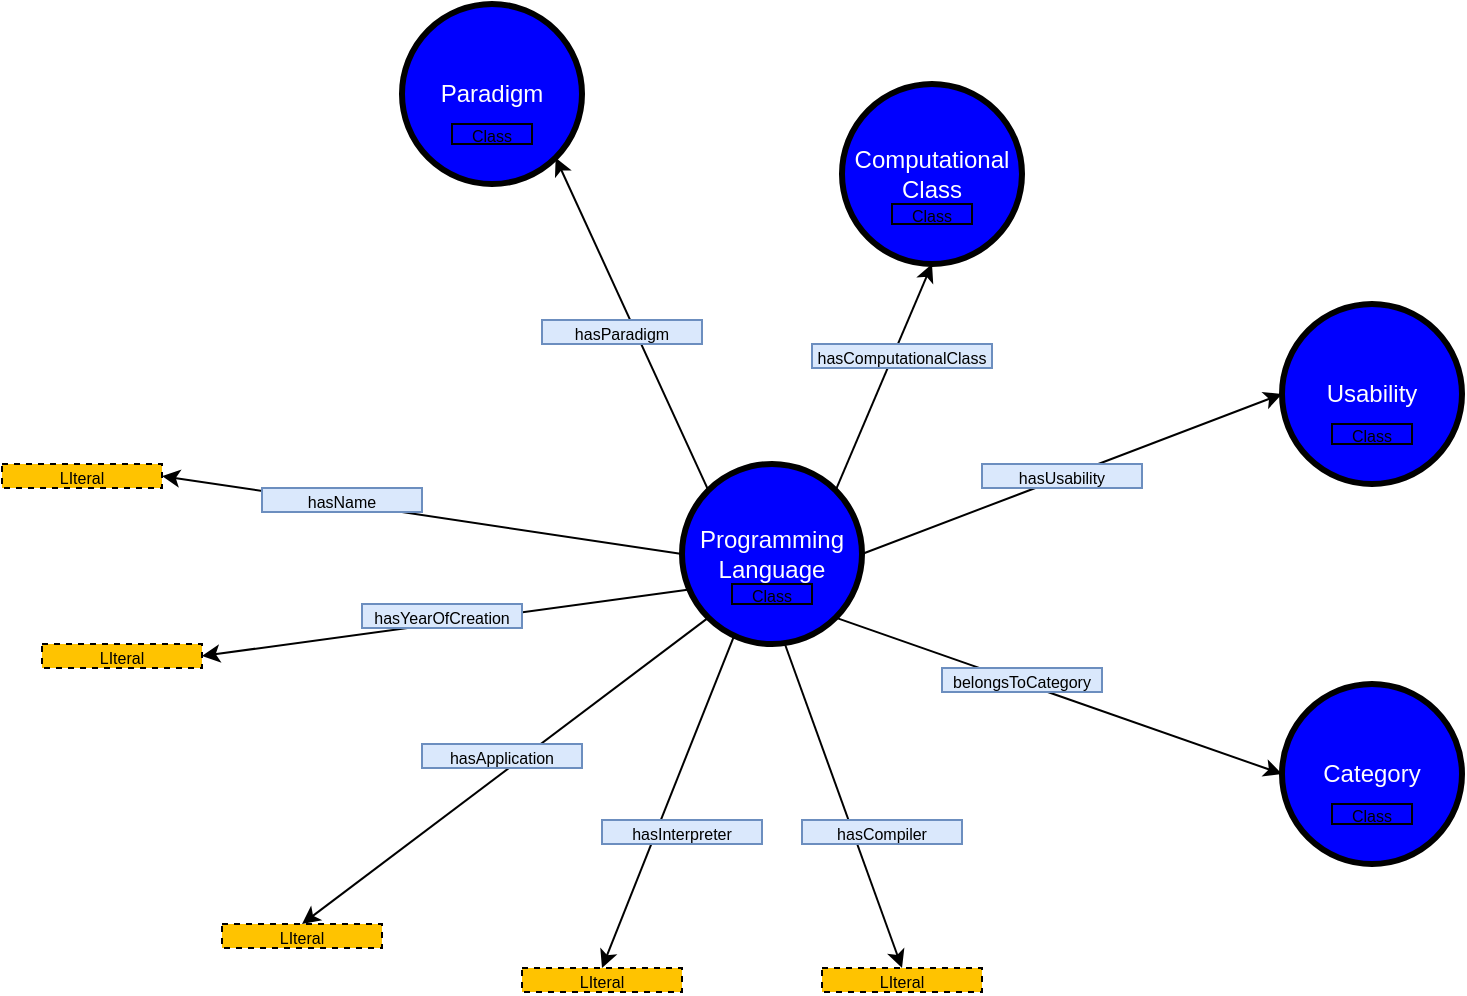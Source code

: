 <mxfile version="21.4.0" type="device">
  <diagram name="Page-1" id="YlNRZcPPq_w7fQBo6mWg">
    <mxGraphModel dx="1728" dy="950" grid="1" gridSize="10" guides="1" tooltips="1" connect="1" arrows="1" fold="1" page="1" pageScale="1" pageWidth="850" pageHeight="1100" math="0" shadow="0">
      <root>
        <mxCell id="0" />
        <mxCell id="1" parent="0" />
        <mxCell id="x3VdnL5lBAI4p52LaBCT-47" value="" style="endArrow=classic;html=1;rounded=0;exitX=0.031;exitY=0.698;exitDx=0;exitDy=0;exitPerimeter=0;entryX=1;entryY=0.5;entryDx=0;entryDy=0;" edge="1" parent="1" source="x3VdnL5lBAI4p52LaBCT-10" target="x3VdnL5lBAI4p52LaBCT-46">
          <mxGeometry width="50" height="50" relative="1" as="geometry">
            <mxPoint x="380" y="540" as="sourcePoint" />
            <mxPoint x="430" y="490" as="targetPoint" />
          </mxGeometry>
        </mxCell>
        <mxCell id="x3VdnL5lBAI4p52LaBCT-44" value="" style="endArrow=classic;html=1;rounded=0;exitX=0.573;exitY=1.004;exitDx=0;exitDy=0;exitPerimeter=0;entryX=0.5;entryY=0;entryDx=0;entryDy=0;" edge="1" parent="1" source="x3VdnL5lBAI4p52LaBCT-10" target="x3VdnL5lBAI4p52LaBCT-40">
          <mxGeometry width="50" height="50" relative="1" as="geometry">
            <mxPoint x="380" y="500" as="sourcePoint" />
            <mxPoint x="430" y="450" as="targetPoint" />
          </mxGeometry>
        </mxCell>
        <mxCell id="x3VdnL5lBAI4p52LaBCT-43" style="rounded=0;orthogonalLoop=1;jettySize=auto;html=1;entryX=0.5;entryY=0;entryDx=0;entryDy=0;exitX=0.289;exitY=0.956;exitDx=0;exitDy=0;exitPerimeter=0;" edge="1" parent="1" source="x3VdnL5lBAI4p52LaBCT-10" target="x3VdnL5lBAI4p52LaBCT-39">
          <mxGeometry relative="1" as="geometry">
            <mxPoint x="425" y="450" as="sourcePoint" />
          </mxGeometry>
        </mxCell>
        <mxCell id="x3VdnL5lBAI4p52LaBCT-41" style="rounded=0;orthogonalLoop=1;jettySize=auto;html=1;exitX=0;exitY=1;exitDx=0;exitDy=0;entryX=0.5;entryY=0;entryDx=0;entryDy=0;" edge="1" parent="1" source="x3VdnL5lBAI4p52LaBCT-10" target="x3VdnL5lBAI4p52LaBCT-38">
          <mxGeometry relative="1" as="geometry" />
        </mxCell>
        <mxCell id="x3VdnL5lBAI4p52LaBCT-36" style="rounded=0;orthogonalLoop=1;jettySize=auto;html=1;exitX=1;exitY=1;exitDx=0;exitDy=0;entryX=0;entryY=0.5;entryDx=0;entryDy=0;" edge="1" parent="1" source="x3VdnL5lBAI4p52LaBCT-10" target="x3VdnL5lBAI4p52LaBCT-32">
          <mxGeometry relative="1" as="geometry" />
        </mxCell>
        <mxCell id="x3VdnL5lBAI4p52LaBCT-26" style="rounded=0;orthogonalLoop=1;jettySize=auto;html=1;exitX=0;exitY=0.5;exitDx=0;exitDy=0;entryX=1;entryY=0.5;entryDx=0;entryDy=0;" edge="1" parent="1" source="x3VdnL5lBAI4p52LaBCT-10" target="x3VdnL5lBAI4p52LaBCT-23">
          <mxGeometry relative="1" as="geometry">
            <mxPoint x="210" y="470" as="targetPoint" />
          </mxGeometry>
        </mxCell>
        <mxCell id="x3VdnL5lBAI4p52LaBCT-25" style="rounded=0;orthogonalLoop=1;jettySize=auto;html=1;exitX=1;exitY=0.5;exitDx=0;exitDy=0;entryX=0;entryY=0.5;entryDx=0;entryDy=0;" edge="1" parent="1" source="x3VdnL5lBAI4p52LaBCT-10" target="x3VdnL5lBAI4p52LaBCT-13">
          <mxGeometry relative="1" as="geometry" />
        </mxCell>
        <mxCell id="x3VdnL5lBAI4p52LaBCT-24" style="rounded=0;orthogonalLoop=1;jettySize=auto;html=1;exitX=1;exitY=0;exitDx=0;exitDy=0;entryX=0.5;entryY=1;entryDx=0;entryDy=0;" edge="1" parent="1" source="x3VdnL5lBAI4p52LaBCT-10" target="x3VdnL5lBAI4p52LaBCT-7">
          <mxGeometry relative="1" as="geometry" />
        </mxCell>
        <mxCell id="x3VdnL5lBAI4p52LaBCT-5" value="" style="group" vertex="1" connectable="0" parent="1">
          <mxGeometry x="240" y="130" width="90" height="90" as="geometry" />
        </mxCell>
        <mxCell id="x3VdnL5lBAI4p52LaBCT-2" value="Paradigm" style="ellipse;whiteSpace=wrap;html=1;aspect=fixed;fillColor=#0000FF;strokeColor=#000000;fontColor=#ffffff;strokeWidth=3;" vertex="1" parent="x3VdnL5lBAI4p52LaBCT-5">
          <mxGeometry width="90" height="90" as="geometry" />
        </mxCell>
        <mxCell id="x3VdnL5lBAI4p52LaBCT-4" value="&lt;font style=&quot;font-size: 8px;&quot;&gt;Class&lt;/font&gt;" style="rounded=0;whiteSpace=wrap;html=1;fillColor=none;" vertex="1" parent="x3VdnL5lBAI4p52LaBCT-5">
          <mxGeometry x="25" y="60" width="40" height="10" as="geometry" />
        </mxCell>
        <mxCell id="x3VdnL5lBAI4p52LaBCT-6" value="" style="group" vertex="1" connectable="0" parent="1">
          <mxGeometry x="460" y="170" width="90" height="90" as="geometry" />
        </mxCell>
        <mxCell id="x3VdnL5lBAI4p52LaBCT-7" value="Computational&lt;br&gt;Class" style="ellipse;whiteSpace=wrap;html=1;aspect=fixed;fillColor=#0000FF;strokeColor=#000000;fontColor=#ffffff;strokeWidth=3;" vertex="1" parent="x3VdnL5lBAI4p52LaBCT-6">
          <mxGeometry width="90" height="90" as="geometry" />
        </mxCell>
        <mxCell id="x3VdnL5lBAI4p52LaBCT-8" value="&lt;font style=&quot;font-size: 8px;&quot;&gt;Class&lt;/font&gt;" style="rounded=0;whiteSpace=wrap;html=1;fillColor=none;" vertex="1" parent="x3VdnL5lBAI4p52LaBCT-6">
          <mxGeometry x="25" y="60" width="40" height="10" as="geometry" />
        </mxCell>
        <mxCell id="x3VdnL5lBAI4p52LaBCT-9" value="" style="group" vertex="1" connectable="0" parent="1">
          <mxGeometry x="380" y="360" width="90" height="90" as="geometry" />
        </mxCell>
        <mxCell id="x3VdnL5lBAI4p52LaBCT-10" value="Programming&lt;br&gt;Language" style="ellipse;whiteSpace=wrap;html=1;aspect=fixed;fillColor=#0000FF;strokeColor=#000000;fontColor=#ffffff;strokeWidth=3;" vertex="1" parent="x3VdnL5lBAI4p52LaBCT-9">
          <mxGeometry width="90" height="90" as="geometry" />
        </mxCell>
        <mxCell id="x3VdnL5lBAI4p52LaBCT-11" value="&lt;font style=&quot;font-size: 8px;&quot;&gt;Class&lt;/font&gt;" style="rounded=0;whiteSpace=wrap;html=1;fillColor=none;" vertex="1" parent="x3VdnL5lBAI4p52LaBCT-9">
          <mxGeometry x="25" y="60" width="40" height="10" as="geometry" />
        </mxCell>
        <mxCell id="x3VdnL5lBAI4p52LaBCT-12" value="" style="group" vertex="1" connectable="0" parent="1">
          <mxGeometry x="680" y="280" width="90" height="90" as="geometry" />
        </mxCell>
        <mxCell id="x3VdnL5lBAI4p52LaBCT-13" value="Usability" style="ellipse;whiteSpace=wrap;html=1;aspect=fixed;fillColor=#0000FF;strokeColor=#000000;fontColor=#ffffff;strokeWidth=3;" vertex="1" parent="x3VdnL5lBAI4p52LaBCT-12">
          <mxGeometry width="90" height="90" as="geometry" />
        </mxCell>
        <mxCell id="x3VdnL5lBAI4p52LaBCT-14" value="&lt;font style=&quot;font-size: 8px;&quot;&gt;Class&lt;/font&gt;" style="rounded=0;whiteSpace=wrap;html=1;fillColor=none;" vertex="1" parent="x3VdnL5lBAI4p52LaBCT-12">
          <mxGeometry x="25" y="60" width="40" height="10" as="geometry" />
        </mxCell>
        <mxCell id="x3VdnL5lBAI4p52LaBCT-15" value="" style="endArrow=classic;html=1;rounded=0;entryX=1;entryY=1;entryDx=0;entryDy=0;exitX=0;exitY=0;exitDx=0;exitDy=0;" edge="1" parent="1" source="x3VdnL5lBAI4p52LaBCT-10" target="x3VdnL5lBAI4p52LaBCT-2">
          <mxGeometry width="50" height="50" relative="1" as="geometry">
            <mxPoint x="380" y="380" as="sourcePoint" />
            <mxPoint x="430" y="330" as="targetPoint" />
          </mxGeometry>
        </mxCell>
        <mxCell id="x3VdnL5lBAI4p52LaBCT-16" value="&lt;font style=&quot;font-size: 8px;&quot;&gt;hasInterpreter&lt;/font&gt;" style="rounded=0;whiteSpace=wrap;html=1;align=center;fillColor=#dae8fc;strokeColor=#6c8ebf;" vertex="1" parent="1">
          <mxGeometry x="340" y="538" width="80" height="12" as="geometry" />
        </mxCell>
        <mxCell id="x3VdnL5lBAI4p52LaBCT-17" value="&lt;font style=&quot;font-size: 8px;&quot;&gt;hasComputationalClass&lt;/font&gt;" style="rounded=0;whiteSpace=wrap;html=1;align=center;fillColor=#dae8fc;strokeColor=#6c8ebf;" vertex="1" parent="1">
          <mxGeometry x="445" y="300" width="90" height="12" as="geometry" />
        </mxCell>
        <mxCell id="x3VdnL5lBAI4p52LaBCT-18" value="&lt;font style=&quot;font-size: 8px;&quot;&gt;hasUsability&lt;/font&gt;" style="rounded=0;whiteSpace=wrap;html=1;align=center;fillColor=#dae8fc;strokeColor=#6c8ebf;" vertex="1" parent="1">
          <mxGeometry x="530" y="360" width="80" height="12" as="geometry" />
        </mxCell>
        <mxCell id="x3VdnL5lBAI4p52LaBCT-19" value="&lt;font style=&quot;font-size: 8px;&quot;&gt;hasParadigm&lt;/font&gt;" style="rounded=0;whiteSpace=wrap;html=1;align=center;fillColor=#dae8fc;strokeColor=#6c8ebf;" vertex="1" parent="1">
          <mxGeometry x="310" y="288" width="80" height="12" as="geometry" />
        </mxCell>
        <mxCell id="x3VdnL5lBAI4p52LaBCT-20" value="&lt;font style=&quot;font-size: 8px;&quot;&gt;hasCompiler&lt;/font&gt;" style="rounded=0;whiteSpace=wrap;html=1;align=center;fillColor=#dae8fc;strokeColor=#6c8ebf;" vertex="1" parent="1">
          <mxGeometry x="440" y="538" width="80" height="12" as="geometry" />
        </mxCell>
        <mxCell id="x3VdnL5lBAI4p52LaBCT-21" value="&lt;font style=&quot;font-size: 8px;&quot;&gt;hasName&lt;/font&gt;" style="rounded=0;whiteSpace=wrap;html=1;align=center;fillColor=#dae8fc;strokeColor=#6c8ebf;" vertex="1" parent="1">
          <mxGeometry x="170" y="372" width="80" height="12" as="geometry" />
        </mxCell>
        <mxCell id="x3VdnL5lBAI4p52LaBCT-23" value="&lt;font style=&quot;font-size: 8px;&quot;&gt;LIteral&lt;/font&gt;" style="rounded=0;whiteSpace=wrap;html=1;align=center;fillColor=#FFC300;strokeColor=#000000;dashed=1;" vertex="1" parent="1">
          <mxGeometry x="40" y="360" width="80" height="12" as="geometry" />
        </mxCell>
        <mxCell id="x3VdnL5lBAI4p52LaBCT-29" value="&lt;font style=&quot;font-size: 8px;&quot;&gt;belongsToCategory&lt;/font&gt;" style="rounded=0;whiteSpace=wrap;html=1;align=center;fillColor=#dae8fc;strokeColor=#6c8ebf;" vertex="1" parent="1">
          <mxGeometry x="510" y="462" width="80" height="12" as="geometry" />
        </mxCell>
        <mxCell id="x3VdnL5lBAI4p52LaBCT-30" value="&lt;font style=&quot;font-size: 8px;&quot;&gt;hasApplication&lt;/font&gt;" style="rounded=0;whiteSpace=wrap;html=1;align=center;fillColor=#dae8fc;strokeColor=#6c8ebf;" vertex="1" parent="1">
          <mxGeometry x="250" y="500" width="80" height="12" as="geometry" />
        </mxCell>
        <mxCell id="x3VdnL5lBAI4p52LaBCT-31" value="" style="group" vertex="1" connectable="0" parent="1">
          <mxGeometry x="680" y="470" width="90" height="90" as="geometry" />
        </mxCell>
        <mxCell id="x3VdnL5lBAI4p52LaBCT-32" value="Category" style="ellipse;whiteSpace=wrap;html=1;aspect=fixed;fillColor=#0000FF;strokeColor=#000000;fontColor=#ffffff;strokeWidth=3;" vertex="1" parent="x3VdnL5lBAI4p52LaBCT-31">
          <mxGeometry width="90" height="90" as="geometry" />
        </mxCell>
        <mxCell id="x3VdnL5lBAI4p52LaBCT-33" value="&lt;font style=&quot;font-size: 8px;&quot;&gt;Class&lt;/font&gt;" style="rounded=0;whiteSpace=wrap;html=1;fillColor=none;" vertex="1" parent="x3VdnL5lBAI4p52LaBCT-31">
          <mxGeometry x="25" y="60" width="40" height="10" as="geometry" />
        </mxCell>
        <mxCell id="x3VdnL5lBAI4p52LaBCT-38" value="&lt;font style=&quot;font-size: 8px;&quot;&gt;LIteral&lt;/font&gt;" style="rounded=0;whiteSpace=wrap;html=1;align=center;fillColor=#FFC300;strokeColor=#000000;dashed=1;" vertex="1" parent="1">
          <mxGeometry x="150" y="590" width="80" height="12" as="geometry" />
        </mxCell>
        <mxCell id="x3VdnL5lBAI4p52LaBCT-39" value="&lt;font style=&quot;font-size: 8px;&quot;&gt;LIteral&lt;/font&gt;" style="rounded=0;whiteSpace=wrap;html=1;align=center;fillColor=#FFC300;strokeColor=#000000;dashed=1;" vertex="1" parent="1">
          <mxGeometry x="300" y="612" width="80" height="12" as="geometry" />
        </mxCell>
        <mxCell id="x3VdnL5lBAI4p52LaBCT-40" value="&lt;font style=&quot;font-size: 8px;&quot;&gt;LIteral&lt;/font&gt;" style="rounded=0;whiteSpace=wrap;html=1;align=center;fillColor=#FFC300;strokeColor=#000000;dashed=1;" vertex="1" parent="1">
          <mxGeometry x="450" y="612" width="80" height="12" as="geometry" />
        </mxCell>
        <mxCell id="x3VdnL5lBAI4p52LaBCT-45" value="&lt;font style=&quot;font-size: 8px;&quot;&gt;hasYearOfCreation&lt;/font&gt;" style="rounded=0;whiteSpace=wrap;html=1;align=center;fillColor=#dae8fc;strokeColor=#6c8ebf;" vertex="1" parent="1">
          <mxGeometry x="220" y="430" width="80" height="12" as="geometry" />
        </mxCell>
        <mxCell id="x3VdnL5lBAI4p52LaBCT-46" value="&lt;font style=&quot;font-size: 8px;&quot;&gt;LIteral&lt;/font&gt;" style="rounded=0;whiteSpace=wrap;html=1;align=center;fillColor=#FFC300;strokeColor=#000000;dashed=1;" vertex="1" parent="1">
          <mxGeometry x="60" y="450" width="80" height="12" as="geometry" />
        </mxCell>
      </root>
    </mxGraphModel>
  </diagram>
</mxfile>
